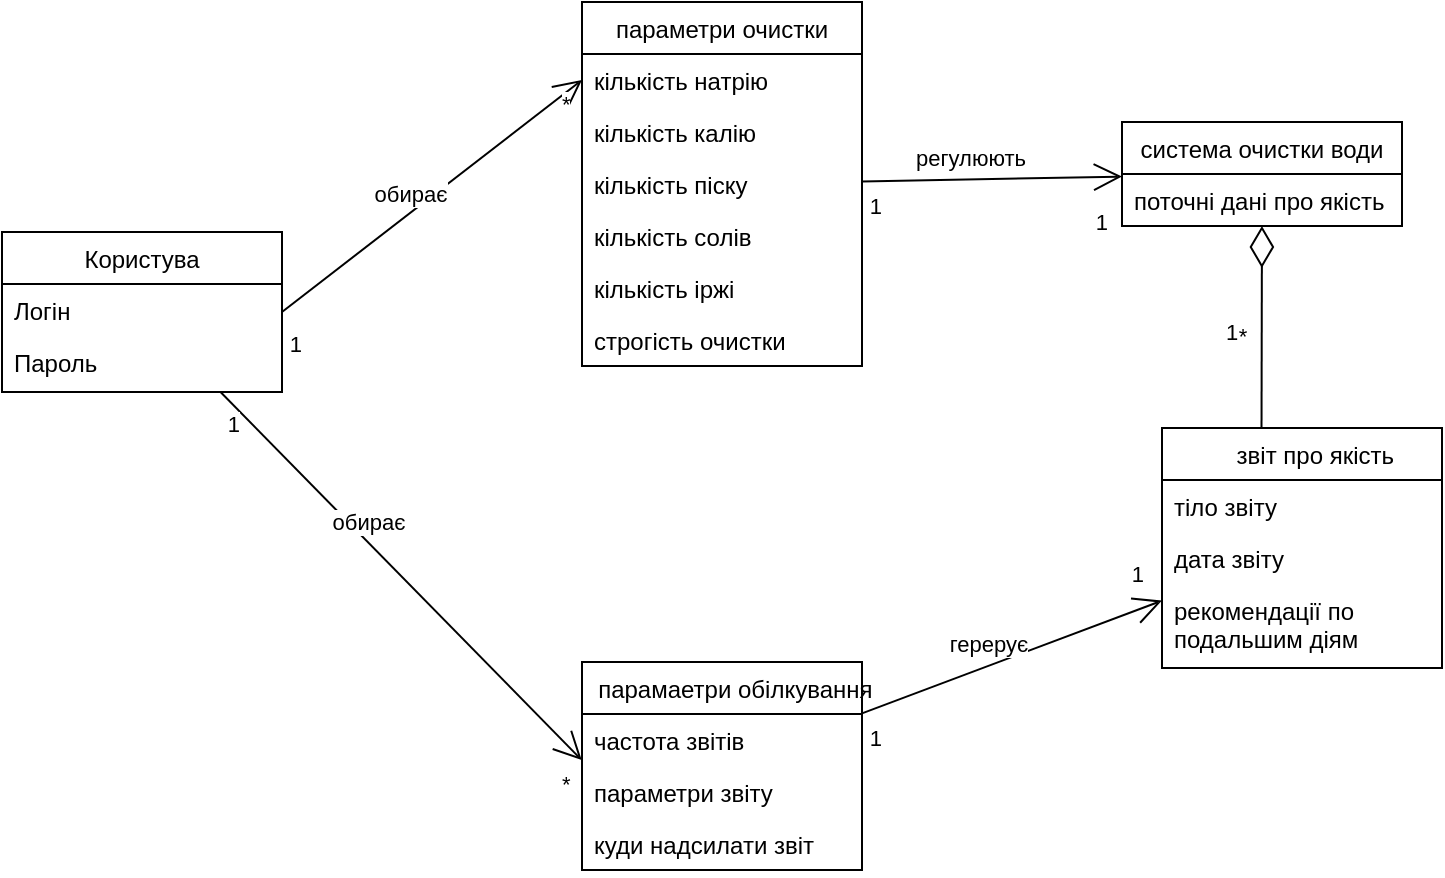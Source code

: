 <mxfile version="22.0.4" type="device">
  <diagram id="mCyr1kptdM3YggUfpTlr" name="Page-1">
    <mxGraphModel dx="1257" dy="1678" grid="1" gridSize="10" guides="1" tooltips="1" connect="1" arrows="1" fold="1" page="1" pageScale="1" pageWidth="850" pageHeight="1100" math="0" shadow="0">
      <root>
        <mxCell id="0" />
        <mxCell id="1" parent="0" />
        <mxCell id="EuweRrBQB18oQ8Ecut5w-1" value="Користува" style="swimlane;fontStyle=0;childLayout=stackLayout;horizontal=1;startSize=26;fillColor=none;horizontalStack=0;resizeParent=1;resizeParentMax=0;resizeLast=0;collapsible=1;marginBottom=0;" parent="1" vertex="1">
          <mxGeometry x="30" y="-965" width="140" height="80" as="geometry" />
        </mxCell>
        <mxCell id="EuweRrBQB18oQ8Ecut5w-2" value="Логін" style="text;strokeColor=none;fillColor=none;align=left;verticalAlign=top;spacingLeft=4;spacingRight=4;overflow=hidden;rotatable=0;points=[[0,0.5],[1,0.5]];portConstraint=eastwest;" parent="EuweRrBQB18oQ8Ecut5w-1" vertex="1">
          <mxGeometry y="26" width="140" height="26" as="geometry" />
        </mxCell>
        <mxCell id="EuweRrBQB18oQ8Ecut5w-3" value="Пароль" style="text;strokeColor=none;fillColor=none;align=left;verticalAlign=top;spacingLeft=4;spacingRight=4;overflow=hidden;rotatable=0;points=[[0,0.5],[1,0.5]];portConstraint=eastwest;" parent="EuweRrBQB18oQ8Ecut5w-1" vertex="1">
          <mxGeometry y="52" width="140" height="28" as="geometry" />
        </mxCell>
        <mxCell id="EuweRrBQB18oQ8Ecut5w-7" value="параметри очистки" style="swimlane;fontStyle=0;childLayout=stackLayout;horizontal=1;startSize=26;fillColor=none;horizontalStack=0;resizeParent=1;resizeParentMax=0;resizeLast=0;collapsible=1;marginBottom=0;" parent="1" vertex="1">
          <mxGeometry x="320" y="-1080" width="140" height="182" as="geometry" />
        </mxCell>
        <mxCell id="EuweRrBQB18oQ8Ecut5w-8" value="кількість натрію" style="text;strokeColor=none;fillColor=none;align=left;verticalAlign=top;spacingLeft=4;spacingRight=4;overflow=hidden;rotatable=0;points=[[0,0.5],[1,0.5]];portConstraint=eastwest;" parent="EuweRrBQB18oQ8Ecut5w-7" vertex="1">
          <mxGeometry y="26" width="140" height="26" as="geometry" />
        </mxCell>
        <mxCell id="a2hL1rFNYRyPewCvIEDV-2" value="кількість калію" style="text;strokeColor=none;fillColor=none;align=left;verticalAlign=top;spacingLeft=4;spacingRight=4;overflow=hidden;rotatable=0;points=[[0,0.5],[1,0.5]];portConstraint=eastwest;" vertex="1" parent="EuweRrBQB18oQ8Ecut5w-7">
          <mxGeometry y="52" width="140" height="26" as="geometry" />
        </mxCell>
        <mxCell id="a2hL1rFNYRyPewCvIEDV-4" value="кількість піску" style="text;strokeColor=none;fillColor=none;align=left;verticalAlign=top;spacingLeft=4;spacingRight=4;overflow=hidden;rotatable=0;points=[[0,0.5],[1,0.5]];portConstraint=eastwest;" vertex="1" parent="EuweRrBQB18oQ8Ecut5w-7">
          <mxGeometry y="78" width="140" height="26" as="geometry" />
        </mxCell>
        <mxCell id="a2hL1rFNYRyPewCvIEDV-3" value="кількість солів" style="text;strokeColor=none;fillColor=none;align=left;verticalAlign=top;spacingLeft=4;spacingRight=4;overflow=hidden;rotatable=0;points=[[0,0.5],[1,0.5]];portConstraint=eastwest;" vertex="1" parent="EuweRrBQB18oQ8Ecut5w-7">
          <mxGeometry y="104" width="140" height="26" as="geometry" />
        </mxCell>
        <mxCell id="a2hL1rFNYRyPewCvIEDV-1" value="кількість іржі" style="text;strokeColor=none;fillColor=none;align=left;verticalAlign=top;spacingLeft=4;spacingRight=4;overflow=hidden;rotatable=0;points=[[0,0.5],[1,0.5]];portConstraint=eastwest;" vertex="1" parent="EuweRrBQB18oQ8Ecut5w-7">
          <mxGeometry y="130" width="140" height="26" as="geometry" />
        </mxCell>
        <mxCell id="EuweRrBQB18oQ8Ecut5w-9" value="строгість очистки" style="text;strokeColor=none;fillColor=none;align=left;verticalAlign=top;spacingLeft=4;spacingRight=4;overflow=hidden;rotatable=0;points=[[0,0.5],[1,0.5]];portConstraint=eastwest;" parent="EuweRrBQB18oQ8Ecut5w-7" vertex="1">
          <mxGeometry y="156" width="140" height="26" as="geometry" />
        </mxCell>
        <mxCell id="EuweRrBQB18oQ8Ecut5w-11" value="" style="endArrow=none;html=1;startSize=12;startArrow=open;startFill=0;entryX=1;entryY=0.5;entryDx=0;entryDy=0;exitX=0;exitY=0.5;exitDx=0;exitDy=0;" parent="1" source="EuweRrBQB18oQ8Ecut5w-8" target="EuweRrBQB18oQ8Ecut5w-1" edge="1">
          <mxGeometry relative="1" as="geometry">
            <mxPoint x="290" y="-987" as="sourcePoint" />
            <mxPoint x="190" y="-991" as="targetPoint" />
          </mxGeometry>
        </mxCell>
        <mxCell id="EuweRrBQB18oQ8Ecut5w-12" value="*" style="edgeLabel;resizable=0;html=1;align=left;verticalAlign=bottom;" parent="EuweRrBQB18oQ8Ecut5w-11" connectable="0" vertex="1">
          <mxGeometry x="-1" relative="1" as="geometry">
            <mxPoint x="-12" y="20" as="offset" />
          </mxGeometry>
        </mxCell>
        <mxCell id="EuweRrBQB18oQ8Ecut5w-13" value="1" style="edgeLabel;resizable=0;html=1;align=right;verticalAlign=bottom;" parent="EuweRrBQB18oQ8Ecut5w-11" connectable="0" vertex="1">
          <mxGeometry x="1" relative="1" as="geometry">
            <mxPoint x="10" y="25" as="offset" />
          </mxGeometry>
        </mxCell>
        <mxCell id="EuweRrBQB18oQ8Ecut5w-14" value="обирає" style="edgeLabel;html=1;align=center;verticalAlign=middle;resizable=0;points=[];" parent="EuweRrBQB18oQ8Ecut5w-11" vertex="1" connectable="0">
          <mxGeometry x="0.17" y="2" relative="1" as="geometry">
            <mxPoint y="-13" as="offset" />
          </mxGeometry>
        </mxCell>
        <object label="система очистки води" brightnes_lvl="" id="EuweRrBQB18oQ8Ecut5w-15">
          <mxCell style="swimlane;fontStyle=0;childLayout=stackLayout;horizontal=1;startSize=26;fillColor=none;horizontalStack=0;resizeParent=1;resizeParentMax=0;resizeLast=0;collapsible=1;marginBottom=0;" parent="1" vertex="1">
            <mxGeometry x="590" y="-1020" width="140" height="52" as="geometry" />
          </mxCell>
        </object>
        <mxCell id="EuweRrBQB18oQ8Ecut5w-17" value="поточні дані про якість" style="text;strokeColor=none;fillColor=none;align=left;verticalAlign=top;spacingLeft=4;spacingRight=4;overflow=hidden;rotatable=0;points=[[0,0.5],[1,0.5]];portConstraint=eastwest;" parent="EuweRrBQB18oQ8Ecut5w-15" vertex="1">
          <mxGeometry y="26" width="140" height="26" as="geometry" />
        </mxCell>
        <mxCell id="EuweRrBQB18oQ8Ecut5w-18" value="" style="endArrow=none;html=1;startSize=12;startArrow=open;startFill=0;" parent="1" source="EuweRrBQB18oQ8Ecut5w-15" target="EuweRrBQB18oQ8Ecut5w-7" edge="1">
          <mxGeometry relative="1" as="geometry">
            <mxPoint x="590" y="-1037" as="sourcePoint" />
            <mxPoint x="490" y="-1037" as="targetPoint" />
          </mxGeometry>
        </mxCell>
        <mxCell id="EuweRrBQB18oQ8Ecut5w-20" value="1" style="edgeLabel;resizable=0;html=1;align=right;verticalAlign=bottom;" parent="EuweRrBQB18oQ8Ecut5w-18" connectable="0" vertex="1">
          <mxGeometry x="1" relative="1" as="geometry">
            <mxPoint x="10" y="21" as="offset" />
          </mxGeometry>
        </mxCell>
        <mxCell id="EuweRrBQB18oQ8Ecut5w-21" value="регулюють" style="edgeLabel;html=1;align=center;verticalAlign=middle;resizable=0;points=[];" parent="EuweRrBQB18oQ8Ecut5w-18" vertex="1" connectable="0">
          <mxGeometry x="0.17" y="2" relative="1" as="geometry">
            <mxPoint y="-13" as="offset" />
          </mxGeometry>
        </mxCell>
        <object label="    звіт про якість" brightnes_lvl="" id="EuweRrBQB18oQ8Ecut5w-26">
          <mxCell style="swimlane;fontStyle=0;childLayout=stackLayout;horizontal=1;startSize=26;fillColor=none;horizontalStack=0;resizeParent=1;resizeParentMax=0;resizeLast=0;collapsible=1;marginBottom=0;" parent="1" vertex="1">
            <mxGeometry x="610" y="-867" width="140" height="120" as="geometry" />
          </mxCell>
        </object>
        <mxCell id="EuweRrBQB18oQ8Ecut5w-27" value="тіло звіту" style="text;strokeColor=none;fillColor=none;align=left;verticalAlign=top;spacingLeft=4;spacingRight=4;overflow=hidden;rotatable=0;points=[[0,0.5],[1,0.5]];portConstraint=eastwest;" parent="EuweRrBQB18oQ8Ecut5w-26" vertex="1">
          <mxGeometry y="26" width="140" height="26" as="geometry" />
        </mxCell>
        <mxCell id="a2hL1rFNYRyPewCvIEDV-8" value="дата звіту" style="text;strokeColor=none;fillColor=none;align=left;verticalAlign=top;spacingLeft=4;spacingRight=4;overflow=hidden;rotatable=0;points=[[0,0.5],[1,0.5]];portConstraint=eastwest;" vertex="1" parent="EuweRrBQB18oQ8Ecut5w-26">
          <mxGeometry y="52" width="140" height="26" as="geometry" />
        </mxCell>
        <mxCell id="EuweRrBQB18oQ8Ecut5w-28" value="рекомендації по &#xa;подальшим діям" style="text;strokeColor=none;fillColor=none;align=left;verticalAlign=top;spacingLeft=4;spacingRight=4;overflow=hidden;rotatable=0;points=[[0,0.5],[1,0.5]];portConstraint=eastwest;" parent="EuweRrBQB18oQ8Ecut5w-26" vertex="1">
          <mxGeometry y="78" width="140" height="42" as="geometry" />
        </mxCell>
        <mxCell id="EuweRrBQB18oQ8Ecut5w-30" value="" style="endArrow=none;html=1;endSize=12;startArrow=diamondThin;startSize=18;startFill=0;" parent="1" edge="1" source="EuweRrBQB18oQ8Ecut5w-17">
          <mxGeometry relative="1" as="geometry">
            <mxPoint x="659.76" y="-926" as="sourcePoint" />
            <mxPoint x="659.76" y="-867" as="targetPoint" />
          </mxGeometry>
        </mxCell>
        <mxCell id="EuweRrBQB18oQ8Ecut5w-38" value="*" style="edgeLabel;html=1;align=center;verticalAlign=middle;resizable=0;points=[];" parent="EuweRrBQB18oQ8Ecut5w-30" vertex="1" connectable="0">
          <mxGeometry x="-0.599" y="6" relative="1" as="geometry">
            <mxPoint x="-16" y="34" as="offset" />
          </mxGeometry>
        </mxCell>
        <mxCell id="EuweRrBQB18oQ8Ecut5w-36" value="1" style="edgeLabel;resizable=0;html=1;align=left;verticalAlign=bottom;" parent="1" connectable="0" vertex="1">
          <mxGeometry x="640" y="-907" as="geometry" />
        </mxCell>
        <mxCell id="EuweRrBQB18oQ8Ecut5w-45" value="    парамаетри обілкування" style="swimlane;fontStyle=0;childLayout=stackLayout;horizontal=1;startSize=26;fillColor=none;horizontalStack=0;resizeParent=1;resizeParentMax=0;resizeLast=0;collapsible=1;marginBottom=0;" parent="1" vertex="1">
          <mxGeometry x="320" y="-750" width="140" height="104" as="geometry" />
        </mxCell>
        <mxCell id="a2hL1rFNYRyPewCvIEDV-7" value="частота звітів" style="text;strokeColor=none;fillColor=none;align=left;verticalAlign=top;spacingLeft=4;spacingRight=4;overflow=hidden;rotatable=0;points=[[0,0.5],[1,0.5]];portConstraint=eastwest;" vertex="1" parent="EuweRrBQB18oQ8Ecut5w-45">
          <mxGeometry y="26" width="140" height="26" as="geometry" />
        </mxCell>
        <mxCell id="a2hL1rFNYRyPewCvIEDV-5" value="параметри звіту" style="text;strokeColor=none;fillColor=none;align=left;verticalAlign=top;spacingLeft=4;spacingRight=4;overflow=hidden;rotatable=0;points=[[0,0.5],[1,0.5]];portConstraint=eastwest;" vertex="1" parent="EuweRrBQB18oQ8Ecut5w-45">
          <mxGeometry y="52" width="140" height="26" as="geometry" />
        </mxCell>
        <mxCell id="a2hL1rFNYRyPewCvIEDV-6" value="куди надсилати звіт" style="text;strokeColor=none;fillColor=none;align=left;verticalAlign=top;spacingLeft=4;spacingRight=4;overflow=hidden;rotatable=0;points=[[0,0.5],[1,0.5]];portConstraint=eastwest;" vertex="1" parent="EuweRrBQB18oQ8Ecut5w-45">
          <mxGeometry y="78" width="140" height="26" as="geometry" />
        </mxCell>
        <mxCell id="EuweRrBQB18oQ8Ecut5w-49" value="" style="endArrow=none;html=1;startSize=12;startArrow=open;startFill=0;exitX=-0.001;exitY=0.885;exitDx=0;exitDy=0;exitPerimeter=0;" parent="1" source="a2hL1rFNYRyPewCvIEDV-7" target="EuweRrBQB18oQ8Ecut5w-1" edge="1">
          <mxGeometry relative="1" as="geometry">
            <mxPoint x="320" y="-690" as="sourcePoint" />
            <mxPoint x="300" y="-788" as="targetPoint" />
          </mxGeometry>
        </mxCell>
        <mxCell id="EuweRrBQB18oQ8Ecut5w-50" value="*" style="edgeLabel;resizable=0;html=1;align=left;verticalAlign=bottom;" parent="EuweRrBQB18oQ8Ecut5w-49" connectable="0" vertex="1">
          <mxGeometry x="-1" relative="1" as="geometry">
            <mxPoint x="-12" y="20" as="offset" />
          </mxGeometry>
        </mxCell>
        <mxCell id="EuweRrBQB18oQ8Ecut5w-51" value="1" style="edgeLabel;resizable=0;html=1;align=right;verticalAlign=bottom;" parent="EuweRrBQB18oQ8Ecut5w-49" connectable="0" vertex="1">
          <mxGeometry x="1" relative="1" as="geometry">
            <mxPoint x="10" y="25" as="offset" />
          </mxGeometry>
        </mxCell>
        <mxCell id="EuweRrBQB18oQ8Ecut5w-52" value="обирає" style="edgeLabel;html=1;align=center;verticalAlign=middle;resizable=0;points=[];" parent="EuweRrBQB18oQ8Ecut5w-49" vertex="1" connectable="0">
          <mxGeometry x="0.17" y="2" relative="1" as="geometry">
            <mxPoint y="-13" as="offset" />
          </mxGeometry>
        </mxCell>
        <mxCell id="EuweRrBQB18oQ8Ecut5w-54" value="1" style="edgeLabel;resizable=0;html=1;align=right;verticalAlign=bottom;" parent="1" connectable="0" vertex="1">
          <mxGeometry x="590" y="-957" as="geometry">
            <mxPoint x="-7" y="-5" as="offset" />
          </mxGeometry>
        </mxCell>
        <mxCell id="EuweRrBQB18oQ8Ecut5w-55" value="" style="endArrow=none;html=1;startSize=12;startArrow=open;startFill=0;" parent="1" source="EuweRrBQB18oQ8Ecut5w-26" target="EuweRrBQB18oQ8Ecut5w-45" edge="1">
          <mxGeometry relative="1" as="geometry">
            <mxPoint x="550" y="-868" as="sourcePoint" />
            <mxPoint x="470" y="-868" as="targetPoint" />
          </mxGeometry>
        </mxCell>
        <mxCell id="EuweRrBQB18oQ8Ecut5w-56" value="1" style="edgeLabel;resizable=0;html=1;align=right;verticalAlign=bottom;" parent="EuweRrBQB18oQ8Ecut5w-55" connectable="0" vertex="1">
          <mxGeometry x="1" relative="1" as="geometry">
            <mxPoint x="10" y="21" as="offset" />
          </mxGeometry>
        </mxCell>
        <mxCell id="EuweRrBQB18oQ8Ecut5w-57" value="герерує" style="edgeLabel;html=1;align=center;verticalAlign=middle;resizable=0;points=[];" parent="EuweRrBQB18oQ8Ecut5w-55" vertex="1" connectable="0">
          <mxGeometry x="0.17" y="2" relative="1" as="geometry">
            <mxPoint y="-13" as="offset" />
          </mxGeometry>
        </mxCell>
        <mxCell id="EuweRrBQB18oQ8Ecut5w-58" value="1" style="edgeLabel;resizable=0;html=1;align=right;verticalAlign=bottom;" parent="1" connectable="0" vertex="1">
          <mxGeometry x="590" y="-780" as="geometry">
            <mxPoint x="11" y="-6" as="offset" />
          </mxGeometry>
        </mxCell>
      </root>
    </mxGraphModel>
  </diagram>
</mxfile>
